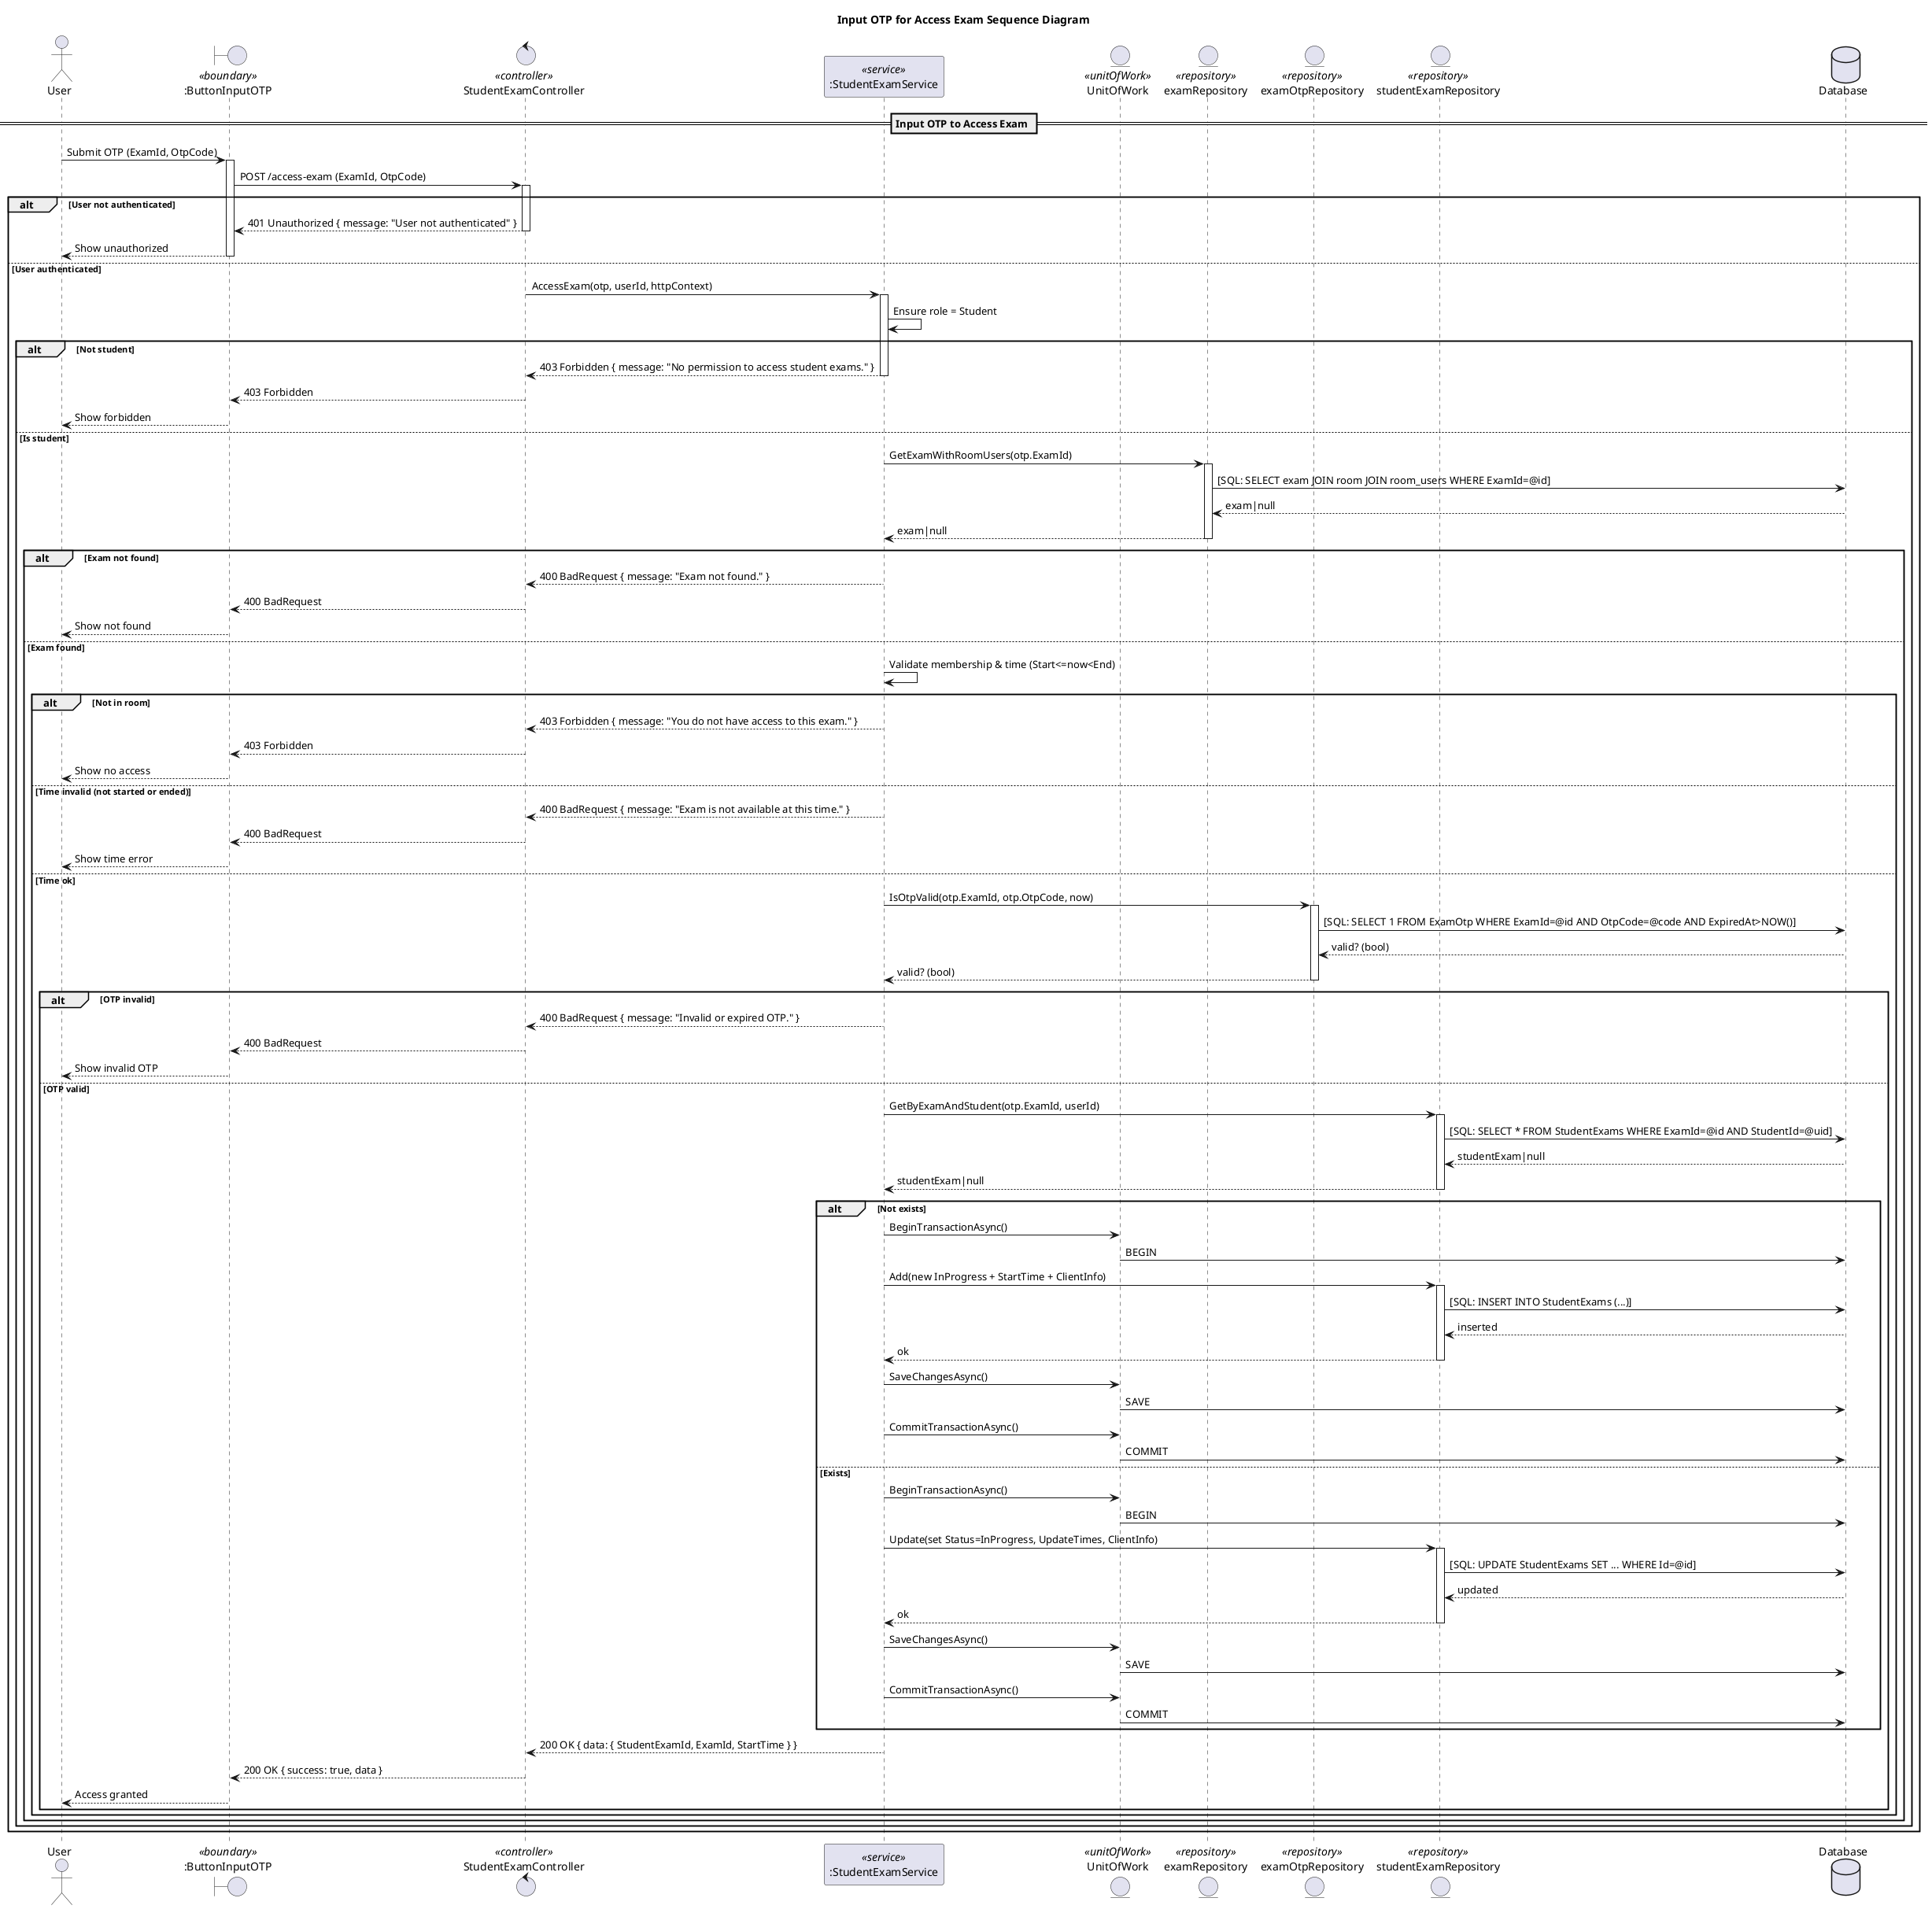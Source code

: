 @startuml
title Input OTP for Access Exam Sequence Diagram 

actor "User" as Client
boundary ":ButtonInputOTP" as UI <<boundary>>
control "StudentExamController" as Controller <<controller>>
participant ":StudentExamService" as Service <<service>>
entity "UnitOfWork" as UoW <<unitOfWork>>

entity "examRepository" as ExamRepo <<repository>>
entity "examOtpRepository" as OtpRepo <<repository>>
entity "studentExamRepository" as StuExamRepo <<repository>>

database "Database" as DB

== Input OTP to Access Exam ==

Client -> UI: Submit OTP (ExamId, OtpCode)
activate UI
UI -> Controller: POST /access-exam (ExamId, OtpCode)
activate Controller

alt User not authenticated
  Controller --> UI: 401 Unauthorized { message: "User not authenticated" }
  deactivate Controller
  UI --> Client: Show unauthorized
  deactivate UI
else User authenticated
  Controller -> Service: AccessExam(otp, userId, httpContext)
  activate Service

  '--- Role check from token (must be Student) ---
  Service -> Service: Ensure role = Student
  alt Not student
    Service --> Controller: 403 Forbidden { message: "No permission to access student exams." }
    deactivate Service
    Controller --> UI: 403 Forbidden
    deactivate Controller
    UI --> Client: Show forbidden
    deactivate UI
  else Is student
    '--- Load exam with room and members ---
    Service -> ExamRepo: GetExamWithRoomUsers(otp.ExamId)
    activate ExamRepo
    ExamRepo -> DB: [SQL: SELECT exam JOIN room JOIN room_users WHERE ExamId=@id]
    DB --> ExamRepo: exam|null
    ExamRepo --> Service: exam|null
    deactivate ExamRepo

    alt Exam not found
      Service --> Controller: 400 BadRequest { message: "Exam not found." }
      deactivate Service
      Controller --> UI: 400 BadRequest
      deactivate Controller
      UI --> Client: Show not found
      deactivate UI
    else Exam found
      '--- Check user in room and time window ---
      Service -> Service: Validate membership & time (Start<=now<End)
      alt Not in room
        Service --> Controller: 403 Forbidden { message: "You do not have access to this exam." }
        deactivate Service
        Controller --> UI: 403 Forbidden
        deactivate Controller
        UI --> Client: Show no access
        deactivate UI
      else Time invalid (not started or ended)
        Service --> Controller: 400 BadRequest { message: "Exam is not available at this time." }
        deactivate Service
        Controller --> UI: 400 BadRequest
        deactivate Controller
        UI --> Client: Show time error
        deactivate UI
      else Time ok
        '--- Validate OTP ---
        Service -> OtpRepo: IsOtpValid(otp.ExamId, otp.OtpCode, now)
        activate OtpRepo
        OtpRepo -> DB: [SQL: SELECT 1 FROM ExamOtp WHERE ExamId=@id AND OtpCode=@code AND ExpiredAt>NOW()]
        DB --> OtpRepo: valid? (bool)
        OtpRepo --> Service: valid? (bool)
        deactivate OtpRepo

        alt OTP invalid
          Service --> Controller: 400 BadRequest { message: "Invalid or expired OTP." }
          deactivate Service
          Controller --> UI: 400 BadRequest
          deactivate Controller
          UI --> Client: Show invalid OTP
          deactivate UI
        else OTP valid
          '--- Upsert StudentExam (status=InProgress) ---
          Service -> StuExamRepo: GetByExamAndStudent(otp.ExamId, userId)
          activate StuExamRepo
          StuExamRepo -> DB: [SQL: SELECT * FROM StudentExams WHERE ExamId=@id AND StudentId=@uid]
          DB --> StuExamRepo: studentExam|null
          StuExamRepo --> Service: studentExam|null
          deactivate StuExamRepo

          alt Not exists
            Service -> UoW: BeginTransactionAsync()
            UoW -> DB: BEGIN
            Service -> StuExamRepo: Add(new InProgress + StartTime + ClientInfo)
            activate StuExamRepo
            StuExamRepo -> DB: [SQL: INSERT INTO StudentExams (...)]
            DB --> StuExamRepo: inserted
            StuExamRepo --> Service: ok
            deactivate StuExamRepo
            Service -> UoW: SaveChangesAsync()
            UoW -> DB: SAVE
            Service -> UoW: CommitTransactionAsync()
            UoW -> DB: COMMIT
          else Exists
            Service -> UoW: BeginTransactionAsync()
            UoW -> DB: BEGIN
            Service -> StuExamRepo: Update(set Status=InProgress, UpdateTimes, ClientInfo)
            activate StuExamRepo
            StuExamRepo -> DB: [SQL: UPDATE StudentExams SET ... WHERE Id=@id]
            DB --> StuExamRepo: updated
            StuExamRepo --> Service: ok
            deactivate StuExamRepo
            Service -> UoW: SaveChangesAsync()
            UoW -> DB: SAVE
            Service -> UoW: CommitTransactionAsync()
            UoW -> DB: COMMIT
          end alt

          Service --> Controller: 200 OK { data: { StudentExamId, ExamId, StartTime } }
          deactivate Service
          Controller --> UI: 200 OK { success: true, data }
          deactivate Controller
          UI --> Client: Access granted
          deactivate UI
        end alt
      end alt
    end alt
  end alt
end alt
@enduml
